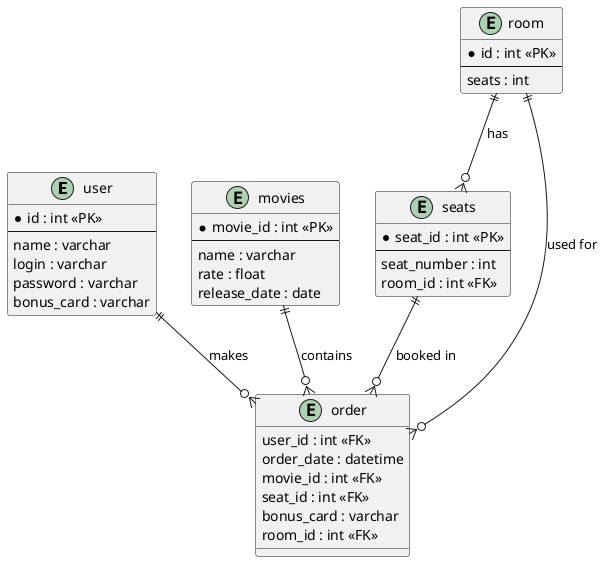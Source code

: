 @startuml Cinema

entity "user" as user {
    *id : int <<PK>>
    --
    name : varchar
    login : varchar
    password : varchar
    bonus_card : varchar
}

entity "movies" as movies {
    *movie_id : int <<PK>>
    --
    name : varchar
    rate : float
    release_date : date
}

entity "room" as room {
    *id : int <<PK>>
    --
    seats : int
}

entity "seats" as seats {
    *seat_id : int <<PK>>
    --
    seat_number : int
    room_id : int <<FK>>
}

entity "order" as order {
    user_id : int <<FK>>
    order_date : datetime
    movie_id : int <<FK>>
    seat_id : int <<FK>>
    bonus_card : varchar
    room_id : int <<FK>>
}

' Связи
user ||--o{ order : "makes"
movies ||--o{ order : "contains"
room ||--o{ seats : "has"
seats ||--o{ order : "booked in"
room ||--o{ order : "used for"

@enduml
